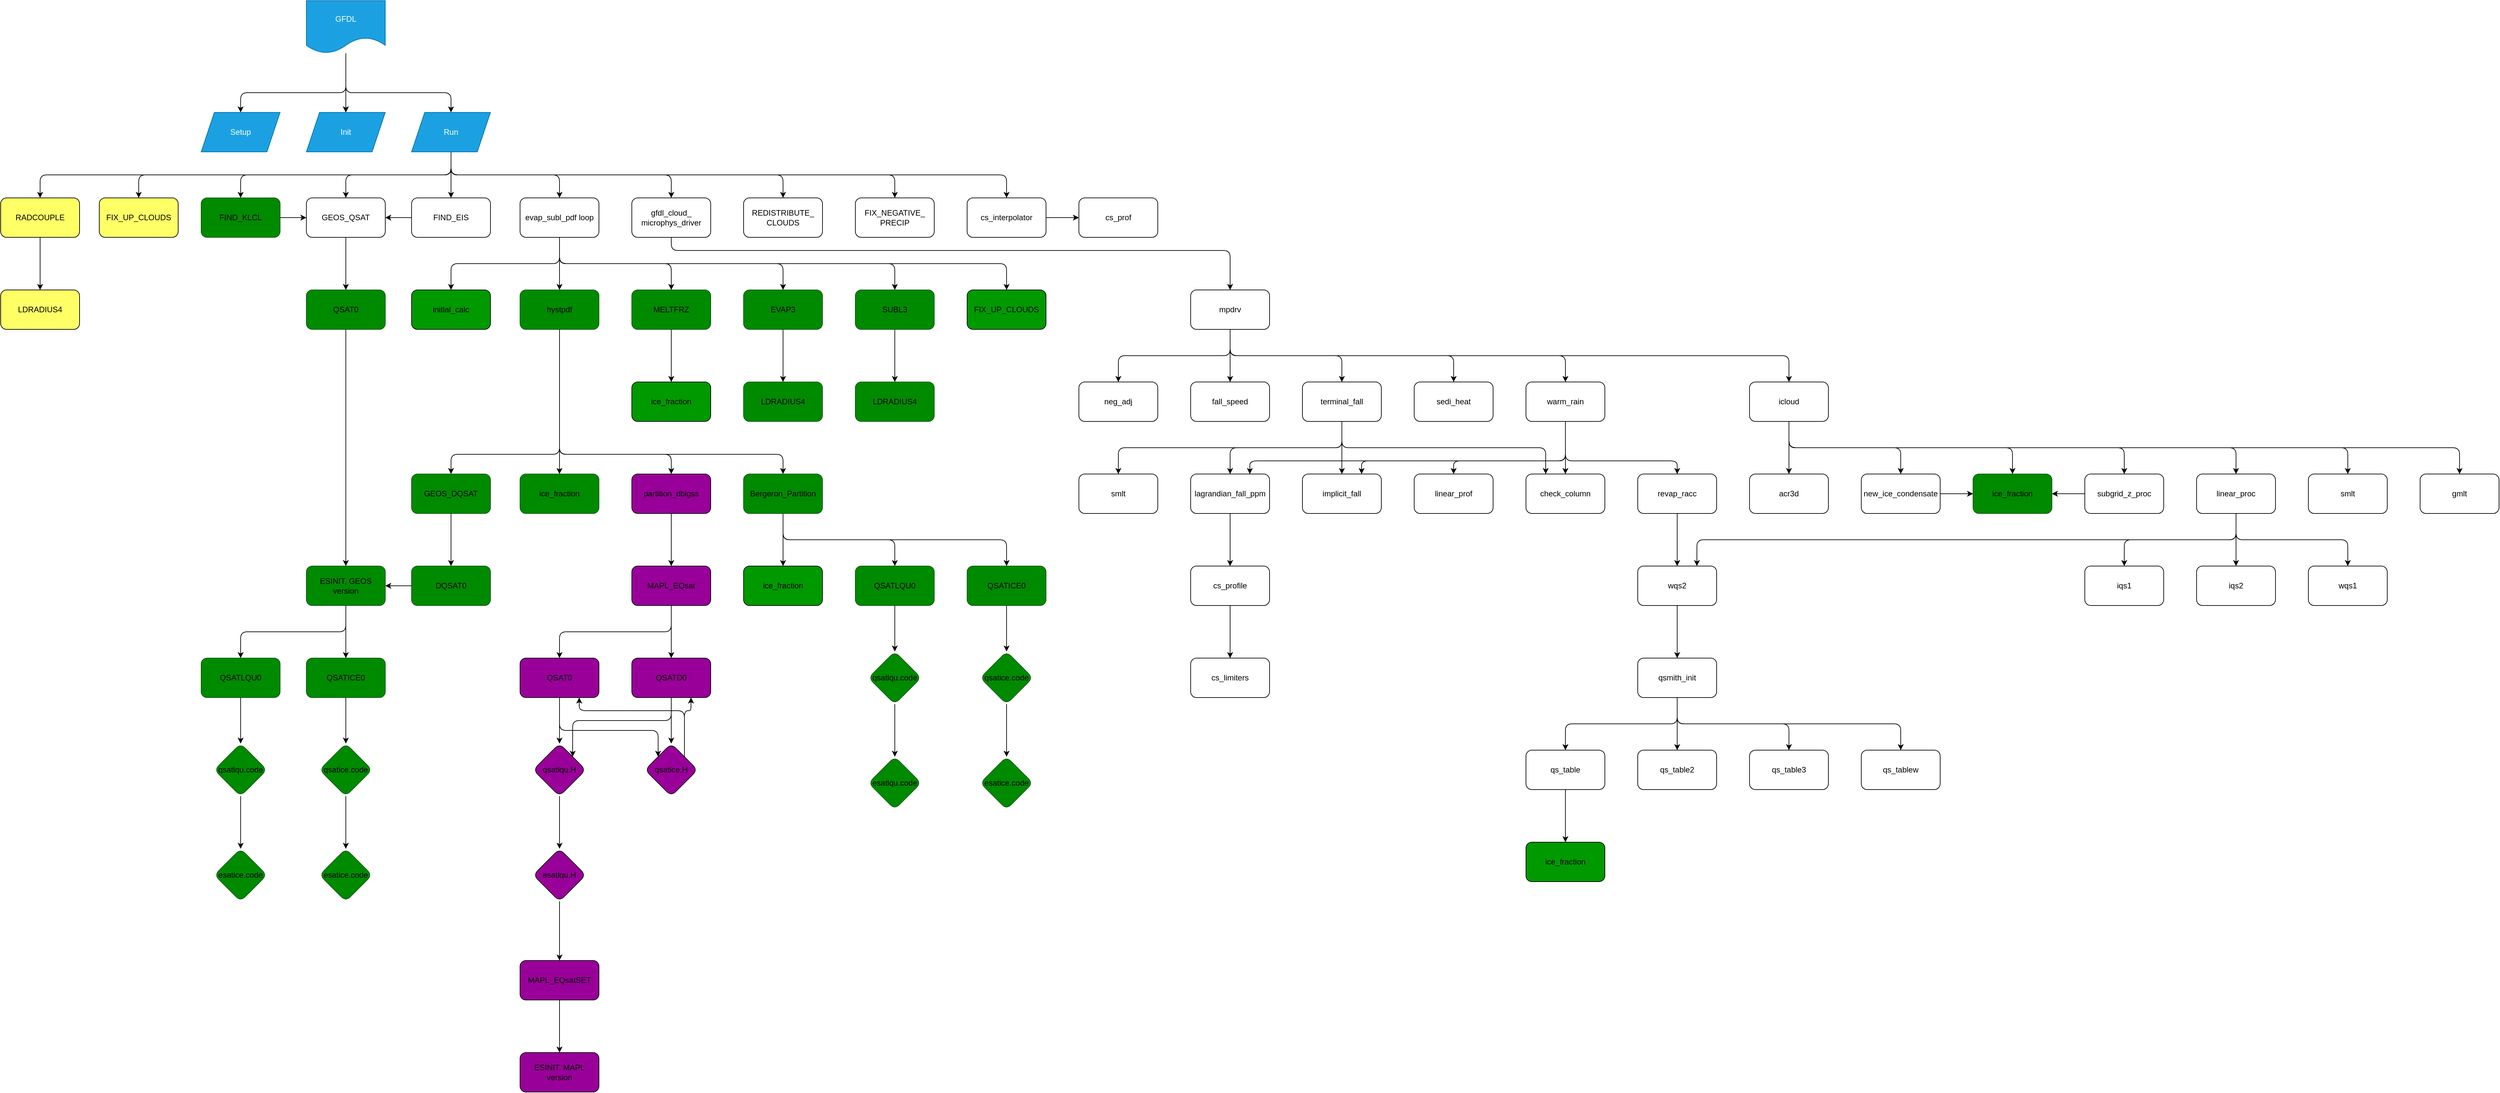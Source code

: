 <mxfile>
    <diagram id="wY0qm04zDxJJ_AmbhgwG" name="Page-1">
        <mxGraphModel dx="2427" dy="710" grid="1" gridSize="10" guides="1" tooltips="1" connect="1" arrows="1" fold="1" page="1" pageScale="1" pageWidth="850" pageHeight="1100" math="0" shadow="0">
            <root>
                <mxCell id="0"/>
                <mxCell id="1" parent="0"/>
                <mxCell id="7" value="" style="edgeStyle=none;html=1;" parent="1" source="11" target="12" edge="1">
                    <mxGeometry relative="1" as="geometry"/>
                </mxCell>
                <mxCell id="8" value="" style="edgeStyle=orthogonalEdgeStyle;html=1;" parent="1" source="11" target="12" edge="1">
                    <mxGeometry relative="1" as="geometry"/>
                </mxCell>
                <mxCell id="9" value="" style="edgeStyle=orthogonalEdgeStyle;html=1;" parent="1" target="13" edge="1">
                    <mxGeometry relative="1" as="geometry">
                        <mxPoint x="425" y="130" as="sourcePoint"/>
                        <Array as="points">
                            <mxPoint x="425" y="190"/>
                            <mxPoint x="265" y="190"/>
                        </Array>
                    </mxGeometry>
                </mxCell>
                <mxCell id="10" value="" style="edgeStyle=orthogonalEdgeStyle;html=1;" parent="1" target="14" edge="1">
                    <mxGeometry relative="1" as="geometry">
                        <mxPoint x="425" y="130" as="sourcePoint"/>
                        <Array as="points">
                            <mxPoint x="425" y="190"/>
                            <mxPoint x="585" y="190"/>
                        </Array>
                    </mxGeometry>
                </mxCell>
                <mxCell id="11" value="GFDL" style="shape=document;whiteSpace=wrap;html=1;boundedLbl=1;fillColor=#1ba1e2;fontColor=#ffffff;strokeColor=#006EAF;" parent="1" vertex="1">
                    <mxGeometry x="365" y="50" width="120" height="80" as="geometry"/>
                </mxCell>
                <mxCell id="12" value="Init" style="shape=parallelogram;perimeter=parallelogramPerimeter;whiteSpace=wrap;html=1;fixedSize=1;fillColor=#1ba1e2;strokeColor=#006EAF;fontColor=#ffffff;" parent="1" vertex="1">
                    <mxGeometry x="365" y="220" width="120" height="60" as="geometry"/>
                </mxCell>
                <mxCell id="13" value="Setup" style="shape=parallelogram;perimeter=parallelogramPerimeter;whiteSpace=wrap;html=1;fixedSize=1;fillColor=#1ba1e2;strokeColor=#006EAF;fontColor=#ffffff;" parent="1" vertex="1">
                    <mxGeometry x="205" y="220" width="120" height="60" as="geometry"/>
                </mxCell>
                <mxCell id="16" style="edgeStyle=orthogonalEdgeStyle;html=1;exitX=0.5;exitY=1;exitDx=0;exitDy=0;entryX=0.5;entryY=0;entryDx=0;entryDy=0;" parent="1" source="14" target="15" edge="1">
                    <mxGeometry relative="1" as="geometry"/>
                </mxCell>
                <mxCell id="18" style="edgeStyle=orthogonalEdgeStyle;html=1;exitX=0.5;exitY=1;exitDx=0;exitDy=0;entryX=0.5;entryY=0;entryDx=0;entryDy=0;" parent="1" source="14" target="17" edge="1">
                    <mxGeometry relative="1" as="geometry"/>
                </mxCell>
                <mxCell id="30" style="edgeStyle=orthogonalEdgeStyle;html=1;exitX=0.5;exitY=1;exitDx=0;exitDy=0;" parent="1" source="14" target="19" edge="1">
                    <mxGeometry relative="1" as="geometry"/>
                </mxCell>
                <mxCell id="31" style="edgeStyle=orthogonalEdgeStyle;html=1;exitX=0.5;exitY=1;exitDx=0;exitDy=0;entryX=0.5;entryY=0;entryDx=0;entryDy=0;" parent="1" source="14" target="20" edge="1">
                    <mxGeometry relative="1" as="geometry"/>
                </mxCell>
                <mxCell id="32" style="edgeStyle=orthogonalEdgeStyle;html=1;exitX=0.5;exitY=1;exitDx=0;exitDy=0;entryX=0.5;entryY=0;entryDx=0;entryDy=0;" parent="1" source="14" target="22" edge="1">
                    <mxGeometry relative="1" as="geometry"/>
                </mxCell>
                <mxCell id="33" style="edgeStyle=orthogonalEdgeStyle;html=1;exitX=0.5;exitY=1;exitDx=0;exitDy=0;entryX=0.5;entryY=0;entryDx=0;entryDy=0;" parent="1" source="14" target="23" edge="1">
                    <mxGeometry relative="1" as="geometry"/>
                </mxCell>
                <mxCell id="43" style="edgeStyle=orthogonalEdgeStyle;html=1;exitX=0.5;exitY=1;exitDx=0;exitDy=0;" parent="1" source="14" target="21" edge="1">
                    <mxGeometry relative="1" as="geometry"/>
                </mxCell>
                <mxCell id="44" style="edgeStyle=orthogonalEdgeStyle;html=1;exitX=0.5;exitY=1;exitDx=0;exitDy=0;" parent="1" source="14" target="40" edge="1">
                    <mxGeometry relative="1" as="geometry"/>
                </mxCell>
                <mxCell id="45" style="edgeStyle=orthogonalEdgeStyle;html=1;exitX=0.5;exitY=1;exitDx=0;exitDy=0;" parent="1" source="14" target="41" edge="1">
                    <mxGeometry relative="1" as="geometry"/>
                </mxCell>
                <mxCell id="46" style="edgeStyle=orthogonalEdgeStyle;html=1;exitX=0.5;exitY=1;exitDx=0;exitDy=0;" parent="1" source="14" target="42" edge="1">
                    <mxGeometry relative="1" as="geometry"/>
                </mxCell>
                <mxCell id="14" value="Run" style="shape=parallelogram;perimeter=parallelogramPerimeter;whiteSpace=wrap;html=1;fixedSize=1;fillColor=#1ba1e2;strokeColor=#006EAF;fontColor=#ffffff;" parent="1" vertex="1">
                    <mxGeometry x="525" y="220" width="120" height="60" as="geometry"/>
                </mxCell>
                <mxCell id="35" style="edgeStyle=orthogonalEdgeStyle;html=1;exitX=0;exitY=0.5;exitDx=0;exitDy=0;entryX=1;entryY=0.5;entryDx=0;entryDy=0;" parent="1" source="15" target="19" edge="1">
                    <mxGeometry relative="1" as="geometry"/>
                </mxCell>
                <mxCell id="15" value="FIND_EIS" style="rounded=1;whiteSpace=wrap;html=1;" parent="1" vertex="1">
                    <mxGeometry x="525" y="350" width="120" height="60" as="geometry"/>
                </mxCell>
                <mxCell id="39" value="" style="edgeStyle=orthogonalEdgeStyle;html=1;" parent="1" source="17" target="38" edge="1">
                    <mxGeometry relative="1" as="geometry"/>
                </mxCell>
                <mxCell id="51" style="edgeStyle=orthogonalEdgeStyle;html=1;exitX=0.5;exitY=1;exitDx=0;exitDy=0;entryX=0.5;entryY=0;entryDx=0;entryDy=0;" parent="1" source="17" target="47" edge="1">
                    <mxGeometry relative="1" as="geometry"/>
                </mxCell>
                <mxCell id="65" style="edgeStyle=orthogonalEdgeStyle;html=1;exitX=0.5;exitY=1;exitDx=0;exitDy=0;" parent="1" source="17" target="59" edge="1">
                    <mxGeometry relative="1" as="geometry"/>
                </mxCell>
                <mxCell id="66" style="edgeStyle=orthogonalEdgeStyle;html=1;exitX=0.5;exitY=1;exitDx=0;exitDy=0;" parent="1" source="17" target="60" edge="1">
                    <mxGeometry relative="1" as="geometry"/>
                </mxCell>
                <mxCell id="67" style="edgeStyle=orthogonalEdgeStyle;html=1;exitX=0.5;exitY=1;exitDx=0;exitDy=0;" parent="1" source="17" target="61" edge="1">
                    <mxGeometry relative="1" as="geometry"/>
                </mxCell>
                <mxCell id="68" style="edgeStyle=orthogonalEdgeStyle;html=1;exitX=0.5;exitY=1;exitDx=0;exitDy=0;" parent="1" source="17" target="62" edge="1">
                    <mxGeometry relative="1" as="geometry"/>
                </mxCell>
                <mxCell id="17" value="evap_subl_pdf loop" style="rounded=1;whiteSpace=wrap;html=1;" parent="1" vertex="1">
                    <mxGeometry x="690" y="350" width="120" height="60" as="geometry"/>
                </mxCell>
                <mxCell id="34" style="edgeStyle=orthogonalEdgeStyle;html=1;exitX=0.5;exitY=1;exitDx=0;exitDy=0;entryX=0.5;entryY=0;entryDx=0;entryDy=0;" parent="1" source="19" target="28" edge="1">
                    <mxGeometry relative="1" as="geometry"/>
                </mxCell>
                <mxCell id="19" value="GEOS_QSAT" style="rounded=1;whiteSpace=wrap;html=1;" parent="1" vertex="1">
                    <mxGeometry x="365" y="350" width="120" height="60" as="geometry"/>
                </mxCell>
                <mxCell id="27" value="" style="edgeStyle=orthogonalEdgeStyle;html=1;entryX=0;entryY=0.5;entryDx=0;entryDy=0;" parent="1" source="20" target="19" edge="1">
                    <mxGeometry relative="1" as="geometry">
                        <mxPoint x="265" y="490" as="targetPoint"/>
                    </mxGeometry>
                </mxCell>
                <mxCell id="20" value="FIND_KLCL" style="rounded=1;whiteSpace=wrap;html=1;fontColor=#000000;fillColor=#008a00;strokeColor=#005700;" parent="1" vertex="1">
                    <mxGeometry x="205" y="350" width="120" height="60" as="geometry"/>
                </mxCell>
                <mxCell id="133" style="edgeStyle=orthogonalEdgeStyle;html=1;exitX=0.5;exitY=1;exitDx=0;exitDy=0;entryX=0.5;entryY=0;entryDx=0;entryDy=0;fontColor=#000000;" parent="1" source="21" target="132" edge="1">
                    <mxGeometry relative="1" as="geometry">
                        <Array as="points">
                            <mxPoint x="920" y="430"/>
                            <mxPoint x="1770" y="430"/>
                        </Array>
                    </mxGeometry>
                </mxCell>
                <mxCell id="21" value="gfdl_cloud_ microphys_driver" style="rounded=1;whiteSpace=wrap;html=1;" parent="1" vertex="1">
                    <mxGeometry x="860" y="350" width="120" height="60" as="geometry"/>
                </mxCell>
                <mxCell id="22" value="FIX_UP_CLOUDS" style="rounded=1;whiteSpace=wrap;html=1;fillColor=#FFFF66;fontColor=#000000;" parent="1" vertex="1">
                    <mxGeometry x="50" y="350" width="120" height="60" as="geometry"/>
                </mxCell>
                <mxCell id="25" value="" style="edgeStyle=orthogonalEdgeStyle;html=1;" parent="1" source="23" target="24" edge="1">
                    <mxGeometry relative="1" as="geometry"/>
                </mxCell>
                <mxCell id="23" value="RADCOUPLE" style="rounded=1;whiteSpace=wrap;html=1;fillColor=#FFFF66;fontColor=#000000;" parent="1" vertex="1">
                    <mxGeometry x="-100" y="350" width="120" height="60" as="geometry"/>
                </mxCell>
                <mxCell id="24" value="LDRADIUS4" style="whiteSpace=wrap;html=1;rounded=1;fillColor=#FFFF66;fontColor=#000000;" parent="1" vertex="1">
                    <mxGeometry x="-100" y="490" width="120" height="60" as="geometry"/>
                </mxCell>
                <mxCell id="37" value="" style="edgeStyle=orthogonalEdgeStyle;html=1;" parent="1" source="28" target="36" edge="1">
                    <mxGeometry relative="1" as="geometry"/>
                </mxCell>
                <mxCell id="28" value="QSAT0" style="whiteSpace=wrap;html=1;rounded=1;fillColor=#008a00;fontColor=#000000;strokeColor=#005700;" parent="1" vertex="1">
                    <mxGeometry x="365" y="490" width="120" height="60" as="geometry"/>
                </mxCell>
                <mxCell id="80" value="" style="edgeStyle=orthogonalEdgeStyle;html=1;fontColor=#000000;" parent="1" source="36" target="79" edge="1">
                    <mxGeometry relative="1" as="geometry"/>
                </mxCell>
                <mxCell id="91" style="edgeStyle=orthogonalEdgeStyle;html=1;exitX=0.5;exitY=1;exitDx=0;exitDy=0;entryX=0.5;entryY=0;entryDx=0;entryDy=0;fontColor=#000000;" parent="1" source="36" target="82" edge="1">
                    <mxGeometry relative="1" as="geometry"/>
                </mxCell>
                <mxCell id="36" value="ESINIT, GEOS version" style="whiteSpace=wrap;html=1;rounded=1;fillColor=#008a00;fontColor=#000000;strokeColor=#005700;" parent="1" vertex="1">
                    <mxGeometry x="365" y="910" width="120" height="60" as="geometry"/>
                </mxCell>
                <mxCell id="50" value="" style="edgeStyle=orthogonalEdgeStyle;html=1;" parent="1" source="38" target="49" edge="1">
                    <mxGeometry relative="1" as="geometry"/>
                </mxCell>
                <mxCell id="52" style="edgeStyle=orthogonalEdgeStyle;html=1;exitX=0.5;exitY=1;exitDx=0;exitDy=0;entryX=0.5;entryY=0;entryDx=0;entryDy=0;" parent="1" source="38" target="48" edge="1">
                    <mxGeometry relative="1" as="geometry">
                        <Array as="points">
                            <mxPoint x="750" y="740"/>
                            <mxPoint x="585" y="740"/>
                        </Array>
                    </mxGeometry>
                </mxCell>
                <mxCell id="57" style="edgeStyle=orthogonalEdgeStyle;html=1;exitX=0.5;exitY=1;exitDx=0;exitDy=0;" parent="1" source="38" target="53" edge="1">
                    <mxGeometry relative="1" as="geometry">
                        <Array as="points">
                            <mxPoint x="750" y="740"/>
                            <mxPoint x="920" y="740"/>
                        </Array>
                    </mxGeometry>
                </mxCell>
                <mxCell id="58" style="edgeStyle=orthogonalEdgeStyle;html=1;exitX=0.5;exitY=1;exitDx=0;exitDy=0;entryX=0.5;entryY=0;entryDx=0;entryDy=0;" parent="1" source="38" target="54" edge="1">
                    <mxGeometry relative="1" as="geometry">
                        <Array as="points">
                            <mxPoint x="750" y="740"/>
                            <mxPoint x="1090" y="740"/>
                        </Array>
                    </mxGeometry>
                </mxCell>
                <mxCell id="38" value="hystpdf" style="whiteSpace=wrap;html=1;rounded=1;fillColor=#008a00;fontColor=#000000;strokeColor=#005700;" parent="1" vertex="1">
                    <mxGeometry x="690" y="490" width="120" height="60" as="geometry"/>
                </mxCell>
                <mxCell id="40" value="REDISTRIBUTE_ CLOUDS" style="rounded=1;whiteSpace=wrap;html=1;" parent="1" vertex="1">
                    <mxGeometry x="1030" y="350" width="120" height="60" as="geometry"/>
                </mxCell>
                <mxCell id="41" value="FIX_NEGATIVE_ PRECIP" style="rounded=1;whiteSpace=wrap;html=1;" parent="1" vertex="1">
                    <mxGeometry x="1200" y="350" width="120" height="60" as="geometry"/>
                </mxCell>
                <mxCell id="64" value="" style="edgeStyle=orthogonalEdgeStyle;html=1;" parent="1" source="42" target="63" edge="1">
                    <mxGeometry relative="1" as="geometry"/>
                </mxCell>
                <mxCell id="42" value="cs_interpolator" style="rounded=1;whiteSpace=wrap;html=1;" parent="1" vertex="1">
                    <mxGeometry x="1370" y="350" width="120" height="60" as="geometry"/>
                </mxCell>
                <mxCell id="47" value="initlal_calc" style="whiteSpace=wrap;html=1;rounded=1;fillColor=#009900;fontColor=#000000;" parent="1" vertex="1">
                    <mxGeometry x="525" y="490" width="120" height="60" as="geometry"/>
                </mxCell>
                <mxCell id="78" value="" style="edgeStyle=orthogonalEdgeStyle;html=1;fontColor=#000000;" parent="1" source="48" target="77" edge="1">
                    <mxGeometry relative="1" as="geometry"/>
                </mxCell>
                <mxCell id="48" value="GEOS_DQSAT" style="whiteSpace=wrap;html=1;rounded=1;fillColor=#008a00;fontColor=#000000;strokeColor=#005700;" parent="1" vertex="1">
                    <mxGeometry x="525" y="770" width="120" height="60" as="geometry"/>
                </mxCell>
                <mxCell id="49" value="ice_fraction" style="whiteSpace=wrap;html=1;rounded=1;fillColor=#008a00;fontColor=#000000;strokeColor=#005700;" parent="1" vertex="1">
                    <mxGeometry x="690" y="770" width="120" height="60" as="geometry"/>
                </mxCell>
                <mxCell id="94" value="" style="edgeStyle=orthogonalEdgeStyle;html=1;fontColor=#000000;" parent="1" source="53" target="93" edge="1">
                    <mxGeometry relative="1" as="geometry"/>
                </mxCell>
                <mxCell id="53" value="partition_dblgss" style="whiteSpace=wrap;html=1;rounded=1;fillColor=#990099;" parent="1" vertex="1">
                    <mxGeometry x="860" y="770" width="120" height="60" as="geometry"/>
                </mxCell>
                <mxCell id="76" value="" style="edgeStyle=orthogonalEdgeStyle;html=1;fontColor=#000000;" parent="1" source="54" target="75" edge="1">
                    <mxGeometry relative="1" as="geometry"/>
                </mxCell>
                <mxCell id="129" style="edgeStyle=orthogonalEdgeStyle;html=1;exitX=0.5;exitY=1;exitDx=0;exitDy=0;entryX=0.5;entryY=0;entryDx=0;entryDy=0;fontColor=#000000;" parent="1" source="54" target="114" edge="1">
                    <mxGeometry relative="1" as="geometry"/>
                </mxCell>
                <mxCell id="130" style="edgeStyle=orthogonalEdgeStyle;html=1;exitX=0.5;exitY=1;exitDx=0;exitDy=0;fontColor=#000000;" parent="1" source="54" target="115" edge="1">
                    <mxGeometry relative="1" as="geometry"/>
                </mxCell>
                <mxCell id="54" value="Bergeron_Partition" style="whiteSpace=wrap;html=1;rounded=1;fillColor=#008a00;fontColor=#000000;strokeColor=#005700;" parent="1" vertex="1">
                    <mxGeometry x="1030" y="770" width="120" height="60" as="geometry"/>
                </mxCell>
                <mxCell id="70" value="" style="edgeStyle=orthogonalEdgeStyle;html=1;" parent="1" source="59" target="69" edge="1">
                    <mxGeometry relative="1" as="geometry"/>
                </mxCell>
                <mxCell id="59" value="MELTFRZ" style="whiteSpace=wrap;html=1;rounded=1;fillColor=#008a00;fontColor=#000000;strokeColor=#005700;" parent="1" vertex="1">
                    <mxGeometry x="860" y="490" width="120" height="60" as="geometry"/>
                </mxCell>
                <mxCell id="72" value="" style="edgeStyle=orthogonalEdgeStyle;html=1;" parent="1" source="60" target="71" edge="1">
                    <mxGeometry relative="1" as="geometry"/>
                </mxCell>
                <mxCell id="60" value="EVAP3" style="whiteSpace=wrap;html=1;rounded=1;fillColor=#008a00;fontColor=#000000;strokeColor=#005700;" parent="1" vertex="1">
                    <mxGeometry x="1030" y="490" width="120" height="60" as="geometry"/>
                </mxCell>
                <mxCell id="74" value="" style="edgeStyle=orthogonalEdgeStyle;html=1;" parent="1" source="61" target="73" edge="1">
                    <mxGeometry relative="1" as="geometry"/>
                </mxCell>
                <mxCell id="61" value="SUBL3" style="whiteSpace=wrap;html=1;rounded=1;fillColor=#008a00;fontColor=#000000;strokeColor=#005700;" parent="1" vertex="1">
                    <mxGeometry x="1200" y="490" width="120" height="60" as="geometry"/>
                </mxCell>
                <mxCell id="62" value="FIX_UP_CLOUDS" style="rounded=1;whiteSpace=wrap;html=1;fillColor=#009900;fontColor=#000000;" parent="1" vertex="1">
                    <mxGeometry x="1370" y="490" width="120" height="60" as="geometry"/>
                </mxCell>
                <mxCell id="63" value="cs_prof" style="whiteSpace=wrap;html=1;rounded=1;" parent="1" vertex="1">
                    <mxGeometry x="1540" y="350" width="120" height="60" as="geometry"/>
                </mxCell>
                <mxCell id="69" value="ice_fraction" style="whiteSpace=wrap;html=1;rounded=1;fillColor=#009900;fontColor=#000000;" parent="1" vertex="1">
                    <mxGeometry x="860" y="630" width="120" height="60" as="geometry"/>
                </mxCell>
                <mxCell id="71" value="LDRADIUS4" style="whiteSpace=wrap;html=1;rounded=1;fillColor=#008a00;fontColor=#000000;strokeColor=#005700;" parent="1" vertex="1">
                    <mxGeometry x="1030" y="630" width="120" height="60" as="geometry"/>
                </mxCell>
                <mxCell id="73" value="LDRADIUS4" style="whiteSpace=wrap;html=1;rounded=1;fillColor=#008a00;fontColor=#000000;strokeColor=#005700;" parent="1" vertex="1">
                    <mxGeometry x="1200" y="630" width="120" height="60" as="geometry"/>
                </mxCell>
                <mxCell id="75" value="ice_fraction" style="whiteSpace=wrap;html=1;rounded=1;fillColor=#009900;fontColor=#000000;" parent="1" vertex="1">
                    <mxGeometry x="1030" y="910" width="120" height="60" as="geometry"/>
                </mxCell>
                <mxCell id="92" style="edgeStyle=orthogonalEdgeStyle;html=1;exitX=0;exitY=0.5;exitDx=0;exitDy=0;fontColor=#000000;" parent="1" source="77" target="36" edge="1">
                    <mxGeometry relative="1" as="geometry"/>
                </mxCell>
                <mxCell id="77" value="DQSAT0" style="whiteSpace=wrap;html=1;rounded=1;fillColor=#008a00;fontColor=#000000;strokeColor=#005700;" parent="1" vertex="1">
                    <mxGeometry x="525" y="910" width="120" height="60" as="geometry"/>
                </mxCell>
                <mxCell id="84" value="" style="edgeStyle=orthogonalEdgeStyle;html=1;fontColor=#000000;" parent="1" source="79" target="83" edge="1">
                    <mxGeometry relative="1" as="geometry"/>
                </mxCell>
                <mxCell id="79" value="QSATICE0" style="whiteSpace=wrap;html=1;rounded=1;fillColor=#008a00;fontColor=#000000;strokeColor=#005700;" parent="1" vertex="1">
                    <mxGeometry x="365" y="1050" width="120" height="60" as="geometry"/>
                </mxCell>
                <mxCell id="88" value="" style="edgeStyle=orthogonalEdgeStyle;html=1;fontColor=#000000;" parent="1" source="82" target="87" edge="1">
                    <mxGeometry relative="1" as="geometry"/>
                </mxCell>
                <mxCell id="82" value="QSATLQU0" style="whiteSpace=wrap;html=1;rounded=1;fillColor=#008a00;fontColor=#000000;strokeColor=#005700;" parent="1" vertex="1">
                    <mxGeometry x="205" y="1050" width="120" height="60" as="geometry"/>
                </mxCell>
                <mxCell id="86" value="" style="edgeStyle=orthogonalEdgeStyle;html=1;fontColor=#000000;" parent="1" source="83" target="85" edge="1">
                    <mxGeometry relative="1" as="geometry"/>
                </mxCell>
                <mxCell id="83" value="qsatice.code" style="rhombus;whiteSpace=wrap;html=1;rounded=1;fillColor=#008a00;fontColor=#000000;strokeColor=#005700;" parent="1" vertex="1">
                    <mxGeometry x="385" y="1180" width="80" height="80" as="geometry"/>
                </mxCell>
                <mxCell id="85" value="esatice.code" style="rhombus;whiteSpace=wrap;html=1;rounded=1;fillColor=#008a00;fontColor=#000000;strokeColor=#005700;" parent="1" vertex="1">
                    <mxGeometry x="385" y="1340" width="80" height="80" as="geometry"/>
                </mxCell>
                <mxCell id="90" value="" style="edgeStyle=orthogonalEdgeStyle;html=1;fontColor=#000000;" parent="1" source="87" target="89" edge="1">
                    <mxGeometry relative="1" as="geometry"/>
                </mxCell>
                <mxCell id="87" value="qsatlqu.code" style="rhombus;whiteSpace=wrap;html=1;rounded=1;fillColor=#008a00;fontColor=#000000;strokeColor=#005700;" parent="1" vertex="1">
                    <mxGeometry x="225" y="1180" width="80" height="80" as="geometry"/>
                </mxCell>
                <mxCell id="89" value="esatice.code" style="rhombus;whiteSpace=wrap;html=1;rounded=1;fillColor=#008a00;fontColor=#000000;strokeColor=#005700;" parent="1" vertex="1">
                    <mxGeometry x="225" y="1340" width="80" height="80" as="geometry"/>
                </mxCell>
                <mxCell id="96" value="" style="edgeStyle=orthogonalEdgeStyle;html=1;fontColor=#000000;" parent="1" source="93" target="95" edge="1">
                    <mxGeometry relative="1" as="geometry"/>
                </mxCell>
                <mxCell id="98" value="" style="edgeStyle=orthogonalEdgeStyle;html=1;fontColor=#000000;exitX=0.5;exitY=1;exitDx=0;exitDy=0;" parent="1" source="93" target="97" edge="1">
                    <mxGeometry relative="1" as="geometry"/>
                </mxCell>
                <mxCell id="93" value="MAPL_EQsat" style="whiteSpace=wrap;html=1;rounded=1;fillColor=#990099;" parent="1" vertex="1">
                    <mxGeometry x="860" y="910" width="120" height="60" as="geometry"/>
                </mxCell>
                <mxCell id="108" style="edgeStyle=orthogonalEdgeStyle;html=1;exitX=0.5;exitY=1;exitDx=0;exitDy=0;fontColor=#000000;entryX=1;entryY=0;entryDx=0;entryDy=0;" parent="1" source="95" target="99" edge="1">
                    <mxGeometry relative="1" as="geometry"/>
                </mxCell>
                <mxCell id="109" style="edgeStyle=orthogonalEdgeStyle;html=1;exitX=0.5;exitY=1;exitDx=0;exitDy=0;entryX=0.5;entryY=0;entryDx=0;entryDy=0;fontColor=#000000;" parent="1" source="95" target="107" edge="1">
                    <mxGeometry relative="1" as="geometry"/>
                </mxCell>
                <mxCell id="95" value="QSATD0" style="whiteSpace=wrap;html=1;rounded=1;fillColor=#990099;" parent="1" vertex="1">
                    <mxGeometry x="860" y="1050" width="120" height="60" as="geometry"/>
                </mxCell>
                <mxCell id="100" value="" style="edgeStyle=orthogonalEdgeStyle;html=1;fontColor=#000000;entryX=0.5;entryY=0;entryDx=0;entryDy=0;" parent="1" source="97" target="99" edge="1">
                    <mxGeometry relative="1" as="geometry">
                        <mxPoint x="710" y="1160" as="targetPoint"/>
                    </mxGeometry>
                </mxCell>
                <mxCell id="110" style="edgeStyle=orthogonalEdgeStyle;html=1;exitX=0.5;exitY=1;exitDx=0;exitDy=0;entryX=0;entryY=0;entryDx=0;entryDy=0;fontColor=#000000;" parent="1" source="97" target="107" edge="1">
                    <mxGeometry relative="1" as="geometry">
                        <Array as="points">
                            <mxPoint x="750" y="1160"/>
                            <mxPoint x="900" y="1160"/>
                        </Array>
                    </mxGeometry>
                </mxCell>
                <mxCell id="97" value="QSAT0" style="whiteSpace=wrap;html=1;rounded=1;fillColor=#990099;" parent="1" vertex="1">
                    <mxGeometry x="690" y="1050" width="120" height="60" as="geometry"/>
                </mxCell>
                <mxCell id="102" value="" style="edgeStyle=orthogonalEdgeStyle;html=1;fontColor=#000000;" parent="1" source="99" target="101" edge="1">
                    <mxGeometry relative="1" as="geometry"/>
                </mxCell>
                <mxCell id="99" value="qsatlqu.H" style="rhombus;whiteSpace=wrap;html=1;rounded=1;fillColor=#990099;" parent="1" vertex="1">
                    <mxGeometry x="710" y="1180" width="80" height="80" as="geometry"/>
                </mxCell>
                <mxCell id="104" value="" style="edgeStyle=orthogonalEdgeStyle;html=1;fontColor=#000000;" parent="1" source="101" target="103" edge="1">
                    <mxGeometry relative="1" as="geometry"/>
                </mxCell>
                <mxCell id="101" value="esatlqu.H" style="rhombus;whiteSpace=wrap;html=1;rounded=1;fillColor=#990099;" parent="1" vertex="1">
                    <mxGeometry x="710" y="1340" width="80" height="80" as="geometry"/>
                </mxCell>
                <mxCell id="106" value="" style="edgeStyle=orthogonalEdgeStyle;html=1;fontColor=#000000;" parent="1" source="103" target="105" edge="1">
                    <mxGeometry relative="1" as="geometry"/>
                </mxCell>
                <mxCell id="103" value="MAPL_EQsatSET" style="whiteSpace=wrap;html=1;rounded=1;fillColor=#990099;" parent="1" vertex="1">
                    <mxGeometry x="690" y="1510" width="120" height="60" as="geometry"/>
                </mxCell>
                <mxCell id="105" value="ESINIT, MAPL version" style="whiteSpace=wrap;html=1;rounded=1;fillColor=#990099;" parent="1" vertex="1">
                    <mxGeometry x="690" y="1650" width="120" height="60" as="geometry"/>
                </mxCell>
                <mxCell id="112" style="edgeStyle=orthogonalEdgeStyle;html=1;exitX=1;exitY=0;exitDx=0;exitDy=0;entryX=0.75;entryY=1;entryDx=0;entryDy=0;fontColor=#000000;" parent="1" source="107" target="95" edge="1">
                    <mxGeometry relative="1" as="geometry">
                        <Array as="points">
                            <mxPoint x="940" y="1130"/>
                            <mxPoint x="950" y="1130"/>
                        </Array>
                    </mxGeometry>
                </mxCell>
                <mxCell id="113" style="edgeStyle=orthogonalEdgeStyle;html=1;exitX=1;exitY=0;exitDx=0;exitDy=0;entryX=0.75;entryY=1;entryDx=0;entryDy=0;fontColor=#000000;" parent="1" source="107" target="97" edge="1">
                    <mxGeometry relative="1" as="geometry">
                        <Array as="points">
                            <mxPoint x="940" y="1130"/>
                            <mxPoint x="780" y="1130"/>
                        </Array>
                    </mxGeometry>
                </mxCell>
                <mxCell id="107" value="qsatice.H" style="rhombus;whiteSpace=wrap;html=1;rounded=1;fillColor=#990099;" parent="1" vertex="1">
                    <mxGeometry x="880" y="1180" width="80" height="80" as="geometry"/>
                </mxCell>
                <mxCell id="122" value="" style="edgeStyle=orthogonalEdgeStyle;html=1;fontColor=#000000;" parent="1" source="114" target="121" edge="1">
                    <mxGeometry relative="1" as="geometry"/>
                </mxCell>
                <mxCell id="114" value="QSATLQU0" style="whiteSpace=wrap;html=1;rounded=1;fillColor=#008a00;fontColor=#000000;strokeColor=#005700;" parent="1" vertex="1">
                    <mxGeometry x="1200" y="910" width="120" height="60" as="geometry"/>
                </mxCell>
                <mxCell id="126" value="" style="edgeStyle=orthogonalEdgeStyle;html=1;fontColor=#000000;" parent="1" source="115" target="125" edge="1">
                    <mxGeometry relative="1" as="geometry"/>
                </mxCell>
                <mxCell id="115" value="QSATICE0" style="whiteSpace=wrap;html=1;rounded=1;fillColor=#008a00;fontColor=#000000;strokeColor=#005700;" parent="1" vertex="1">
                    <mxGeometry x="1370" y="910" width="120" height="60" as="geometry"/>
                </mxCell>
                <mxCell id="124" value="" style="edgeStyle=orthogonalEdgeStyle;html=1;fontColor=#000000;" parent="1" source="121" target="123" edge="1">
                    <mxGeometry relative="1" as="geometry"/>
                </mxCell>
                <mxCell id="121" value="qsatlqu.code" style="rhombus;whiteSpace=wrap;html=1;rounded=1;fillColor=#008a00;fontColor=#000000;strokeColor=#005700;" parent="1" vertex="1">
                    <mxGeometry x="1220" y="1040" width="80" height="80" as="geometry"/>
                </mxCell>
                <mxCell id="123" value="esatlqu.code" style="rhombus;whiteSpace=wrap;html=1;rounded=1;fillColor=#008a00;fontColor=#000000;strokeColor=#005700;" parent="1" vertex="1">
                    <mxGeometry x="1220" y="1200" width="80" height="80" as="geometry"/>
                </mxCell>
                <mxCell id="128" value="" style="edgeStyle=orthogonalEdgeStyle;html=1;fontColor=#000000;" parent="1" source="125" target="127" edge="1">
                    <mxGeometry relative="1" as="geometry"/>
                </mxCell>
                <mxCell id="125" value="qsatice.code" style="rhombus;whiteSpace=wrap;html=1;rounded=1;fillColor=#008a00;fontColor=#000000;strokeColor=#005700;" parent="1" vertex="1">
                    <mxGeometry x="1390" y="1040" width="80" height="80" as="geometry"/>
                </mxCell>
                <mxCell id="127" value="esatice.code" style="rhombus;whiteSpace=wrap;html=1;rounded=1;fillColor=#008a00;fontColor=#000000;strokeColor=#005700;" parent="1" vertex="1">
                    <mxGeometry x="1390" y="1200" width="80" height="80" as="geometry"/>
                </mxCell>
                <mxCell id="135" value="" style="edgeStyle=orthogonalEdgeStyle;html=1;fontColor=#000000;" parent="1" source="132" target="134" edge="1">
                    <mxGeometry relative="1" as="geometry"/>
                </mxCell>
                <mxCell id="140" style="edgeStyle=orthogonalEdgeStyle;html=1;exitX=0.5;exitY=1;exitDx=0;exitDy=0;entryX=0.5;entryY=0;entryDx=0;entryDy=0;fontColor=#000000;" parent="1" source="132" target="136" edge="1">
                    <mxGeometry relative="1" as="geometry"/>
                </mxCell>
                <mxCell id="141" style="edgeStyle=orthogonalEdgeStyle;html=1;exitX=0.5;exitY=1;exitDx=0;exitDy=0;entryX=0.5;entryY=0;entryDx=0;entryDy=0;fontColor=#000000;" parent="1" source="132" target="137" edge="1">
                    <mxGeometry relative="1" as="geometry"/>
                </mxCell>
                <mxCell id="142" style="edgeStyle=orthogonalEdgeStyle;html=1;exitX=0.5;exitY=1;exitDx=0;exitDy=0;entryX=0.5;entryY=0;entryDx=0;entryDy=0;fontColor=#000000;" parent="1" source="132" target="138" edge="1">
                    <mxGeometry relative="1" as="geometry"/>
                </mxCell>
                <mxCell id="143" style="edgeStyle=orthogonalEdgeStyle;html=1;exitX=0.5;exitY=1;exitDx=0;exitDy=0;entryX=0.5;entryY=0;entryDx=0;entryDy=0;fontColor=#000000;" parent="1" source="132" target="139" edge="1">
                    <mxGeometry relative="1" as="geometry"/>
                </mxCell>
                <mxCell id="183" style="edgeStyle=orthogonalEdgeStyle;html=1;exitX=0.5;exitY=1;exitDx=0;exitDy=0;entryX=0.5;entryY=0;entryDx=0;entryDy=0;fontColor=#000000;" parent="1" source="132" target="145" edge="1">
                    <mxGeometry relative="1" as="geometry"/>
                </mxCell>
                <mxCell id="132" value="mpdrv" style="whiteSpace=wrap;html=1;rounded=1;" parent="1" vertex="1">
                    <mxGeometry x="1710" y="490" width="120" height="60" as="geometry"/>
                </mxCell>
                <mxCell id="149" value="" style="edgeStyle=orthogonalEdgeStyle;html=1;fontColor=#000000;exitX=0.5;exitY=1;exitDx=0;exitDy=0;" parent="1" source="137" target="148" edge="1">
                    <mxGeometry relative="1" as="geometry"/>
                </mxCell>
                <mxCell id="134" value="fall_speed" style="whiteSpace=wrap;html=1;rounded=1;" parent="1" vertex="1">
                    <mxGeometry x="1710" y="630" width="120" height="60" as="geometry"/>
                </mxCell>
                <mxCell id="147" value="" style="edgeStyle=orthogonalEdgeStyle;html=1;fontColor=#000000;exitX=0.5;exitY=1;exitDx=0;exitDy=0;" parent="1" source="137" target="146" edge="1">
                    <mxGeometry relative="1" as="geometry"/>
                </mxCell>
                <mxCell id="136" value="neg_adj" style="whiteSpace=wrap;html=1;rounded=1;" parent="1" vertex="1">
                    <mxGeometry x="1540" y="630" width="120" height="60" as="geometry"/>
                </mxCell>
                <mxCell id="151" value="" style="edgeStyle=orthogonalEdgeStyle;html=1;fontColor=#000000;" parent="1" source="137" target="150" edge="1">
                    <mxGeometry relative="1" as="geometry"/>
                </mxCell>
                <mxCell id="171" style="edgeStyle=orthogonalEdgeStyle;html=1;exitX=0.5;exitY=1;exitDx=0;exitDy=0;entryX=0.25;entryY=0;entryDx=0;entryDy=0;fontColor=#000000;" parent="1" source="137" target="154" edge="1">
                    <mxGeometry relative="1" as="geometry"/>
                </mxCell>
                <mxCell id="137" value="terminal_fall" style="whiteSpace=wrap;html=1;rounded=1;" parent="1" vertex="1">
                    <mxGeometry x="1880" y="630" width="120" height="60" as="geometry"/>
                </mxCell>
                <mxCell id="138" value="sedi_heat" style="whiteSpace=wrap;html=1;rounded=1;" parent="1" vertex="1">
                    <mxGeometry x="2050" y="630" width="120" height="60" as="geometry"/>
                </mxCell>
                <mxCell id="155" value="" style="edgeStyle=orthogonalEdgeStyle;html=1;fontColor=#000000;" parent="1" source="139" target="154" edge="1">
                    <mxGeometry relative="1" as="geometry"/>
                </mxCell>
                <mxCell id="172" style="edgeStyle=orthogonalEdgeStyle;html=1;exitX=0.5;exitY=1;exitDx=0;exitDy=0;entryX=0.5;entryY=0;entryDx=0;entryDy=0;fontColor=#000000;" parent="1" source="139" target="152" edge="1">
                    <mxGeometry relative="1" as="geometry">
                        <Array as="points">
                            <mxPoint x="2280" y="750"/>
                            <mxPoint x="2110" y="750"/>
                        </Array>
                    </mxGeometry>
                </mxCell>
                <mxCell id="173" style="edgeStyle=orthogonalEdgeStyle;html=1;exitX=0.5;exitY=1;exitDx=0;exitDy=0;entryX=0.75;entryY=0;entryDx=0;entryDy=0;fontColor=#000000;" parent="1" source="139" target="150" edge="1">
                    <mxGeometry relative="1" as="geometry">
                        <Array as="points">
                            <mxPoint x="2280" y="750"/>
                            <mxPoint x="1970" y="750"/>
                        </Array>
                    </mxGeometry>
                </mxCell>
                <mxCell id="174" style="edgeStyle=orthogonalEdgeStyle;html=1;exitX=0.5;exitY=1;exitDx=0;exitDy=0;entryX=0.75;entryY=0;entryDx=0;entryDy=0;fontColor=#000000;" parent="1" source="139" target="148" edge="1">
                    <mxGeometry relative="1" as="geometry">
                        <Array as="points">
                            <mxPoint x="2280" y="750"/>
                            <mxPoint x="1800" y="750"/>
                        </Array>
                    </mxGeometry>
                </mxCell>
                <mxCell id="175" style="edgeStyle=orthogonalEdgeStyle;html=1;exitX=0.5;exitY=1;exitDx=0;exitDy=0;entryX=0.5;entryY=0;entryDx=0;entryDy=0;fontColor=#000000;" parent="1" source="139" target="156" edge="1">
                    <mxGeometry relative="1" as="geometry">
                        <Array as="points">
                            <mxPoint x="2280" y="750"/>
                            <mxPoint x="2450" y="750"/>
                        </Array>
                    </mxGeometry>
                </mxCell>
                <mxCell id="139" value="warm_rain" style="whiteSpace=wrap;html=1;rounded=1;" parent="1" vertex="1">
                    <mxGeometry x="2220" y="630" width="120" height="60" as="geometry"/>
                </mxCell>
                <mxCell id="180" style="edgeStyle=orthogonalEdgeStyle;html=1;exitX=0.5;exitY=1;exitDx=0;exitDy=0;entryX=0.5;entryY=0;entryDx=0;entryDy=0;fontColor=#000000;" parent="1" source="145" target="176" edge="1">
                    <mxGeometry relative="1" as="geometry"/>
                </mxCell>
                <mxCell id="181" style="edgeStyle=orthogonalEdgeStyle;html=1;exitX=0.5;exitY=1;exitDx=0;exitDy=0;entryX=0.5;entryY=0;entryDx=0;entryDy=0;fontColor=#000000;" parent="1" source="145" target="177" edge="1">
                    <mxGeometry relative="1" as="geometry"/>
                </mxCell>
                <mxCell id="182" style="edgeStyle=orthogonalEdgeStyle;html=1;exitX=0.5;exitY=1;exitDx=0;exitDy=0;fontColor=#000000;" parent="1" source="145" target="178" edge="1">
                    <mxGeometry relative="1" as="geometry"/>
                </mxCell>
                <mxCell id="188" style="edgeStyle=orthogonalEdgeStyle;html=1;exitX=0.5;exitY=1;exitDx=0;exitDy=0;entryX=0.5;entryY=0;entryDx=0;entryDy=0;fontColor=#000000;" parent="1" source="145" target="184" edge="1">
                    <mxGeometry relative="1" as="geometry"/>
                </mxCell>
                <mxCell id="189" style="edgeStyle=orthogonalEdgeStyle;html=1;exitX=0.5;exitY=1;exitDx=0;exitDy=0;fontColor=#000000;" parent="1" source="145" target="185" edge="1">
                    <mxGeometry relative="1" as="geometry"/>
                </mxCell>
                <mxCell id="190" style="edgeStyle=orthogonalEdgeStyle;html=1;exitX=0.5;exitY=1;exitDx=0;exitDy=0;fontColor=#000000;" parent="1" source="145" target="186" edge="1">
                    <mxGeometry relative="1" as="geometry"/>
                </mxCell>
                <mxCell id="191" style="edgeStyle=orthogonalEdgeStyle;html=1;exitX=0.5;exitY=1;exitDx=0;exitDy=0;entryX=0.5;entryY=0;entryDx=0;entryDy=0;fontColor=#000000;" parent="1" source="145" target="187" edge="1">
                    <mxGeometry relative="1" as="geometry"/>
                </mxCell>
                <mxCell id="145" value="icloud" style="whiteSpace=wrap;html=1;rounded=1;" parent="1" vertex="1">
                    <mxGeometry x="2560" y="630" width="120" height="60" as="geometry"/>
                </mxCell>
                <mxCell id="146" value="smlt" style="whiteSpace=wrap;html=1;rounded=1;" parent="1" vertex="1">
                    <mxGeometry x="1540" y="770" width="120" height="60" as="geometry"/>
                </mxCell>
                <mxCell id="201" value="" style="edgeStyle=orthogonalEdgeStyle;html=1;fontColor=#000000;" parent="1" source="148" target="200" edge="1">
                    <mxGeometry relative="1" as="geometry"/>
                </mxCell>
                <mxCell id="148" value="lagrandian_fall_ppm" style="whiteSpace=wrap;html=1;rounded=1;" parent="1" vertex="1">
                    <mxGeometry x="1710" y="770" width="120" height="60" as="geometry"/>
                </mxCell>
                <mxCell id="150" value="implicit_fall" style="whiteSpace=wrap;html=1;rounded=1;" parent="1" vertex="1">
                    <mxGeometry x="1880" y="770" width="120" height="60" as="geometry"/>
                </mxCell>
                <mxCell id="152" value="linear_prof" style="whiteSpace=wrap;html=1;rounded=1;" parent="1" vertex="1">
                    <mxGeometry x="2050" y="770" width="120" height="60" as="geometry"/>
                </mxCell>
                <mxCell id="154" value="check_column" style="whiteSpace=wrap;html=1;rounded=1;" parent="1" vertex="1">
                    <mxGeometry x="2220" y="770" width="120" height="60" as="geometry"/>
                </mxCell>
                <mxCell id="158" value="" style="edgeStyle=orthogonalEdgeStyle;html=1;fontColor=#000000;" parent="1" source="156" target="157" edge="1">
                    <mxGeometry relative="1" as="geometry"/>
                </mxCell>
                <mxCell id="156" value="revap_racc" style="whiteSpace=wrap;html=1;rounded=1;" parent="1" vertex="1">
                    <mxGeometry x="2390" y="770" width="120" height="60" as="geometry"/>
                </mxCell>
                <mxCell id="160" value="" style="edgeStyle=orthogonalEdgeStyle;html=1;fontColor=#000000;" parent="1" source="157" target="159" edge="1">
                    <mxGeometry relative="1" as="geometry"/>
                </mxCell>
                <mxCell id="157" value="wqs2" style="whiteSpace=wrap;html=1;rounded=1;" parent="1" vertex="1">
                    <mxGeometry x="2390" y="910" width="120" height="60" as="geometry"/>
                </mxCell>
                <mxCell id="162" value="" style="edgeStyle=orthogonalEdgeStyle;html=1;fontColor=#000000;" parent="1" source="159" target="161" edge="1">
                    <mxGeometry relative="1" as="geometry"/>
                </mxCell>
                <mxCell id="168" style="edgeStyle=orthogonalEdgeStyle;html=1;exitX=0.5;exitY=1;exitDx=0;exitDy=0;entryX=0.5;entryY=0;entryDx=0;entryDy=0;fontColor=#000000;" parent="1" source="159" target="163" edge="1">
                    <mxGeometry relative="1" as="geometry"/>
                </mxCell>
                <mxCell id="169" style="edgeStyle=orthogonalEdgeStyle;html=1;exitX=0.5;exitY=1;exitDx=0;exitDy=0;entryX=0.5;entryY=0;entryDx=0;entryDy=0;fontColor=#000000;" parent="1" source="159" target="164" edge="1">
                    <mxGeometry relative="1" as="geometry"/>
                </mxCell>
                <mxCell id="170" style="edgeStyle=orthogonalEdgeStyle;html=1;exitX=0.5;exitY=1;exitDx=0;exitDy=0;entryX=0.5;entryY=0;entryDx=0;entryDy=0;fontColor=#000000;" parent="1" source="159" target="165" edge="1">
                    <mxGeometry relative="1" as="geometry"/>
                </mxCell>
                <mxCell id="159" value="qsmith_init" style="whiteSpace=wrap;html=1;rounded=1;" parent="1" vertex="1">
                    <mxGeometry x="2390" y="1050" width="120" height="60" as="geometry"/>
                </mxCell>
                <mxCell id="161" value="qs_table2" style="whiteSpace=wrap;html=1;rounded=1;" parent="1" vertex="1">
                    <mxGeometry x="2390" y="1190" width="120" height="60" as="geometry"/>
                </mxCell>
                <mxCell id="167" value="" style="edgeStyle=orthogonalEdgeStyle;html=1;fontColor=#000000;" parent="1" source="163" target="166" edge="1">
                    <mxGeometry relative="1" as="geometry"/>
                </mxCell>
                <mxCell id="163" value="qs_table" style="whiteSpace=wrap;html=1;rounded=1;" parent="1" vertex="1">
                    <mxGeometry x="2220" y="1190" width="120" height="60" as="geometry"/>
                </mxCell>
                <mxCell id="164" value="qs_table3" style="whiteSpace=wrap;html=1;rounded=1;" parent="1" vertex="1">
                    <mxGeometry x="2560" y="1190" width="120" height="60" as="geometry"/>
                </mxCell>
                <mxCell id="165" value="qs_tablew" style="whiteSpace=wrap;html=1;rounded=1;" parent="1" vertex="1">
                    <mxGeometry x="2730" y="1190" width="120" height="60" as="geometry"/>
                </mxCell>
                <mxCell id="166" value="ice_fraction" style="whiteSpace=wrap;html=1;rounded=1;fontColor=#000000;fillColor=#009900;" parent="1" vertex="1">
                    <mxGeometry x="2220" y="1330" width="120" height="60" as="geometry"/>
                </mxCell>
                <mxCell id="176" value="acr3d" style="whiteSpace=wrap;html=1;rounded=1;" parent="1" vertex="1">
                    <mxGeometry x="2560" y="770" width="120" height="60" as="geometry"/>
                </mxCell>
                <mxCell id="179" style="edgeStyle=orthogonalEdgeStyle;html=1;exitX=1;exitY=0.5;exitDx=0;exitDy=0;entryX=0;entryY=0.5;entryDx=0;entryDy=0;fontColor=#000000;" parent="1" source="177" target="178" edge="1">
                    <mxGeometry relative="1" as="geometry"/>
                </mxCell>
                <mxCell id="177" value="new_ice_condensate" style="whiteSpace=wrap;html=1;rounded=1;" parent="1" vertex="1">
                    <mxGeometry x="2730" y="770" width="120" height="60" as="geometry"/>
                </mxCell>
                <mxCell id="178" value="ice_fraction" style="whiteSpace=wrap;html=1;rounded=1;fillColor=#008a00;fontColor=#000000;strokeColor=#005700;" parent="1" vertex="1">
                    <mxGeometry x="2900" y="770" width="120" height="60" as="geometry"/>
                </mxCell>
                <mxCell id="192" style="edgeStyle=orthogonalEdgeStyle;html=1;exitX=0;exitY=0.5;exitDx=0;exitDy=0;entryX=1;entryY=0.5;entryDx=0;entryDy=0;fontColor=#000000;" parent="1" source="184" target="178" edge="1">
                    <mxGeometry relative="1" as="geometry"/>
                </mxCell>
                <mxCell id="184" value="subgrid_z_proc" style="whiteSpace=wrap;html=1;rounded=1;" parent="1" vertex="1">
                    <mxGeometry x="3070" y="770" width="120" height="60" as="geometry"/>
                </mxCell>
                <mxCell id="194" value="" style="edgeStyle=orthogonalEdgeStyle;html=1;fontColor=#000000;" parent="1" source="185" target="193" edge="1">
                    <mxGeometry relative="1" as="geometry"/>
                </mxCell>
                <mxCell id="197" style="edgeStyle=orthogonalEdgeStyle;html=1;exitX=0.5;exitY=1;exitDx=0;exitDy=0;fontColor=#000000;" parent="1" source="185" target="196" edge="1">
                    <mxGeometry relative="1" as="geometry"/>
                </mxCell>
                <mxCell id="198" style="edgeStyle=orthogonalEdgeStyle;html=1;exitX=0.5;exitY=1;exitDx=0;exitDy=0;entryX=0.5;entryY=0;entryDx=0;entryDy=0;fontColor=#000000;" parent="1" source="185" target="195" edge="1">
                    <mxGeometry relative="1" as="geometry"/>
                </mxCell>
                <mxCell id="199" style="edgeStyle=orthogonalEdgeStyle;html=1;exitX=0.5;exitY=1;exitDx=0;exitDy=0;entryX=0.75;entryY=0;entryDx=0;entryDy=0;fontColor=#000000;" parent="1" source="185" target="157" edge="1">
                    <mxGeometry relative="1" as="geometry"/>
                </mxCell>
                <mxCell id="185" value="linear_proc" style="whiteSpace=wrap;html=1;rounded=1;" parent="1" vertex="1">
                    <mxGeometry x="3240" y="770" width="120" height="60" as="geometry"/>
                </mxCell>
                <mxCell id="186" value="smlt" style="whiteSpace=wrap;html=1;rounded=1;" parent="1" vertex="1">
                    <mxGeometry x="3410" y="770" width="120" height="60" as="geometry"/>
                </mxCell>
                <mxCell id="187" value="gmlt" style="whiteSpace=wrap;html=1;rounded=1;" parent="1" vertex="1">
                    <mxGeometry x="3580" y="770" width="120" height="60" as="geometry"/>
                </mxCell>
                <mxCell id="193" value="iqs2" style="whiteSpace=wrap;html=1;rounded=1;" parent="1" vertex="1">
                    <mxGeometry x="3240" y="910" width="120" height="60" as="geometry"/>
                </mxCell>
                <mxCell id="195" value="iqs1" style="whiteSpace=wrap;html=1;rounded=1;" parent="1" vertex="1">
                    <mxGeometry x="3070" y="910" width="120" height="60" as="geometry"/>
                </mxCell>
                <mxCell id="196" value="wqs1" style="whiteSpace=wrap;html=1;rounded=1;" parent="1" vertex="1">
                    <mxGeometry x="3410" y="910" width="120" height="60" as="geometry"/>
                </mxCell>
                <mxCell id="203" value="" style="edgeStyle=orthogonalEdgeStyle;html=1;fontColor=#000000;" parent="1" source="200" target="202" edge="1">
                    <mxGeometry relative="1" as="geometry"/>
                </mxCell>
                <mxCell id="200" value="cs_profile" style="whiteSpace=wrap;html=1;rounded=1;" parent="1" vertex="1">
                    <mxGeometry x="1710" y="910" width="120" height="60" as="geometry"/>
                </mxCell>
                <mxCell id="202" value="cs_limiters" style="whiteSpace=wrap;html=1;rounded=1;" parent="1" vertex="1">
                    <mxGeometry x="1710" y="1050" width="120" height="60" as="geometry"/>
                </mxCell>
            </root>
        </mxGraphModel>
    </diagram>
</mxfile>